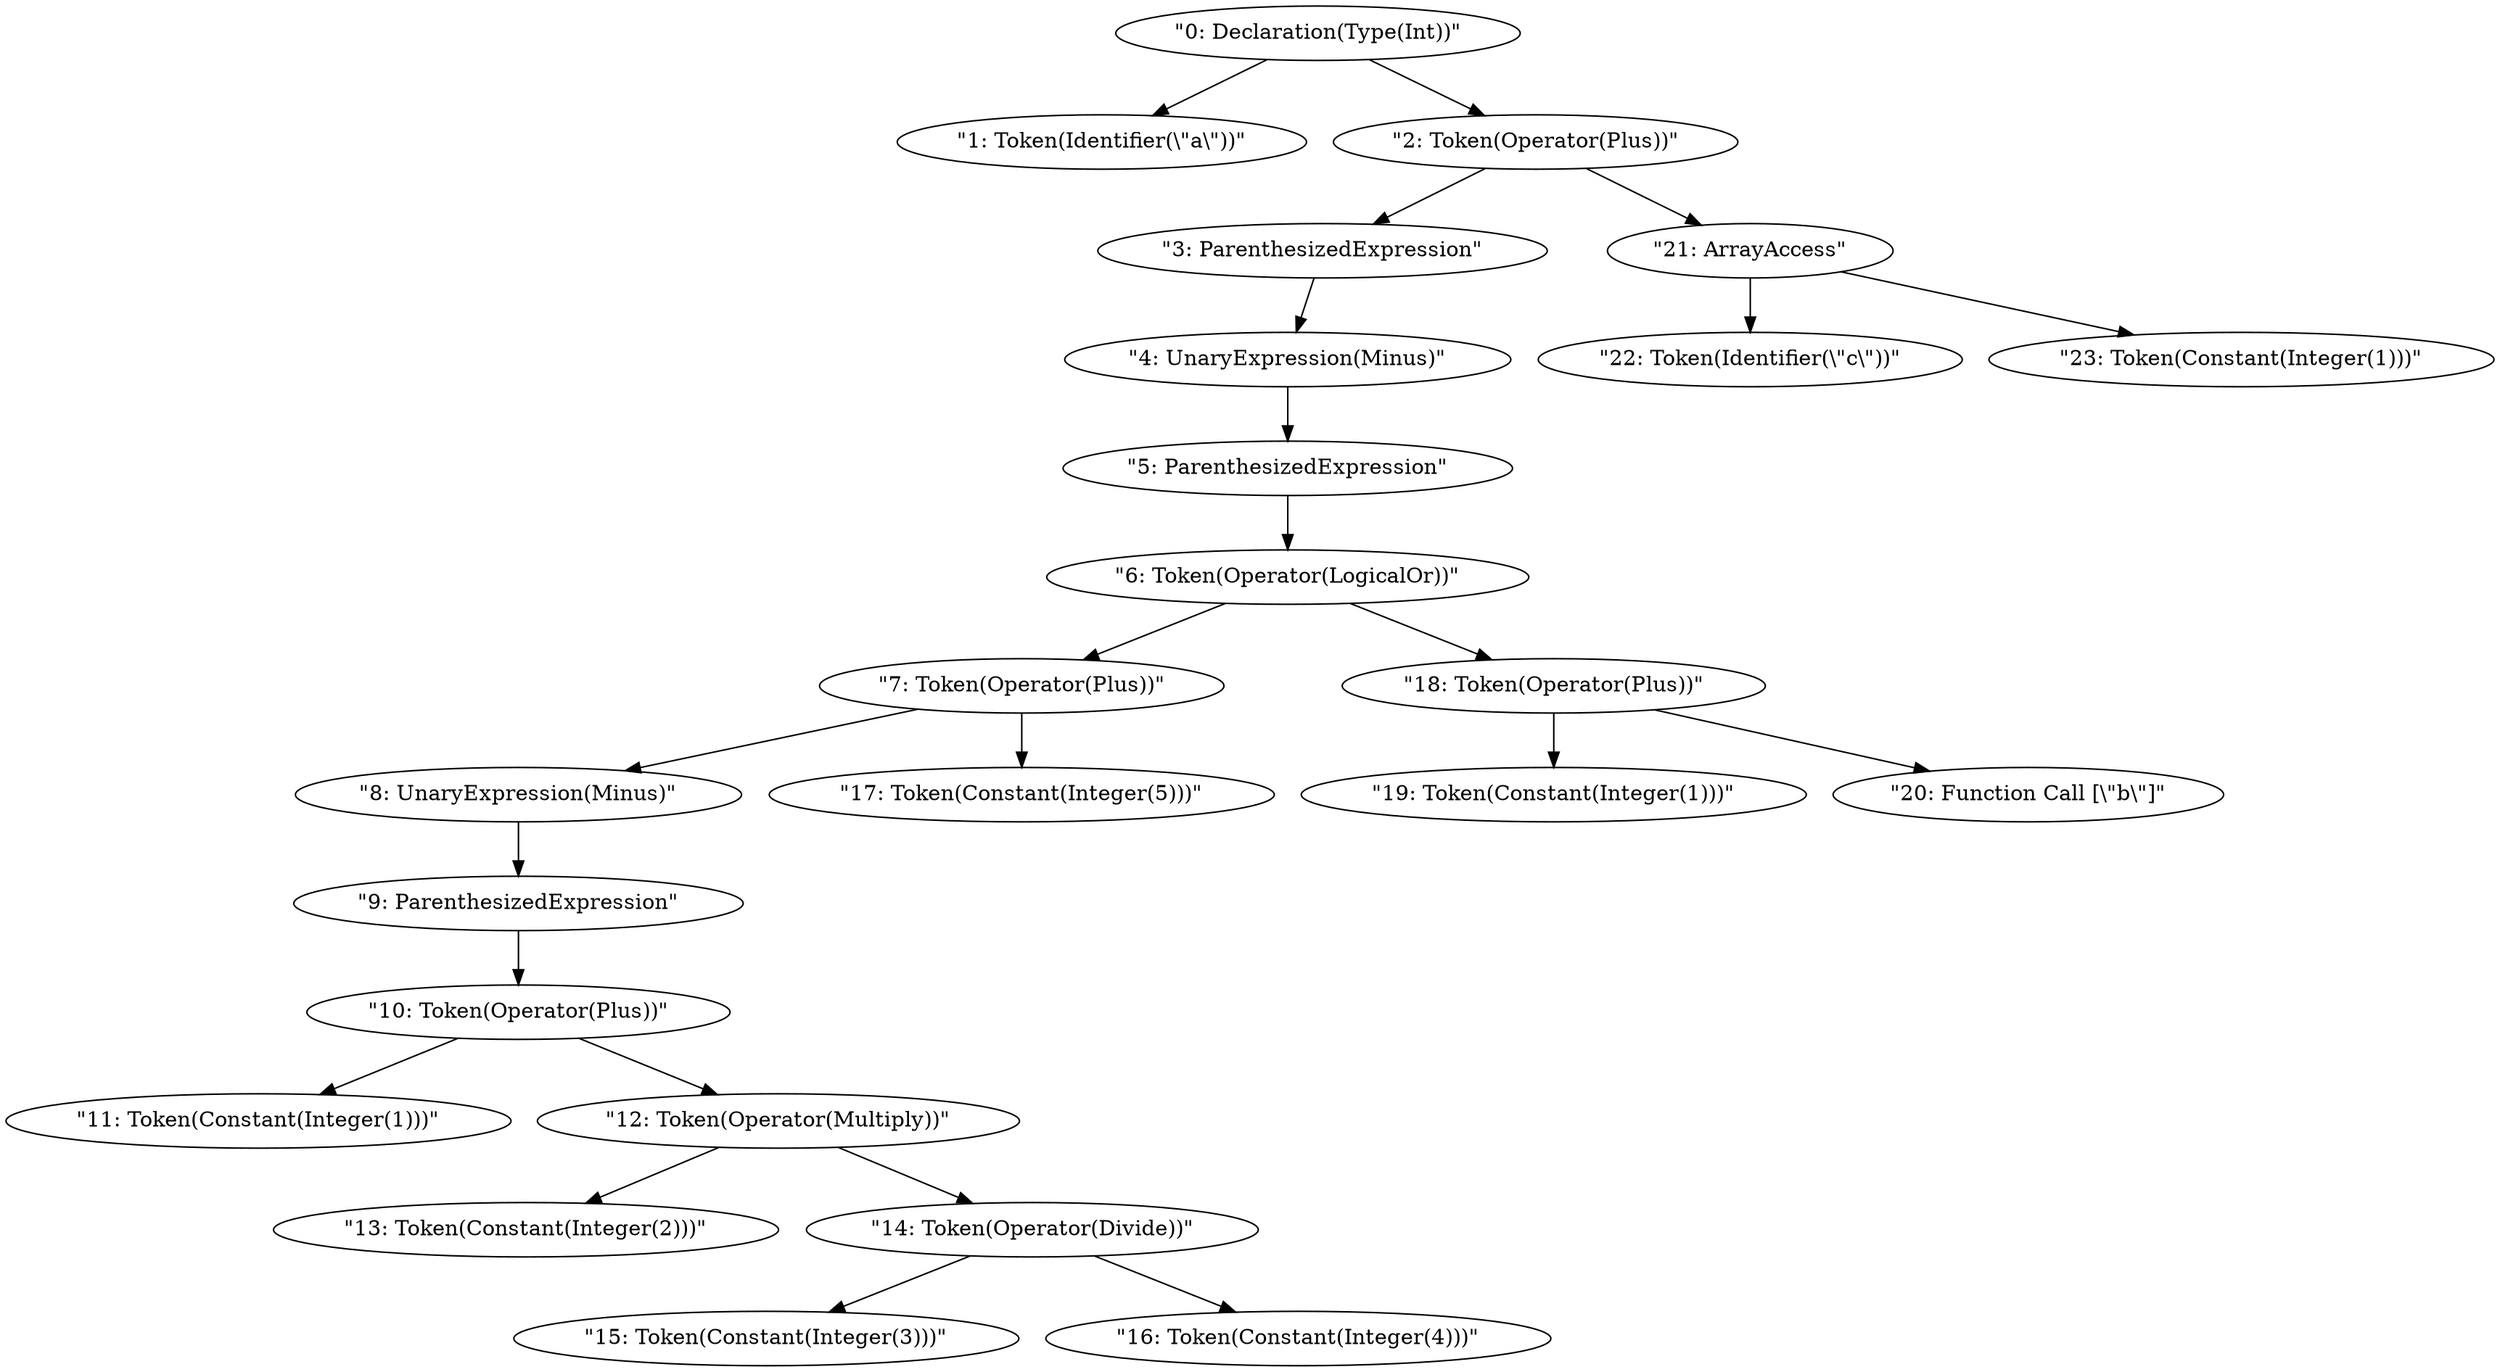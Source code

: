 digraph {
    0 [ label = "\"0: Declaration(Type(Int))\"" ]
    1 [ label = "\"1: Token(Identifier(\\\"a\\\"))\"" ]
    2 [ label = "\"2: Token(Operator(Plus))\"" ]
    3 [ label = "\"3: ParenthesizedExpression\"" ]
    4 [ label = "\"4: UnaryExpression(Minus)\"" ]
    5 [ label = "\"5: ParenthesizedExpression\"" ]
    6 [ label = "\"6: Token(Operator(LogicalOr))\"" ]
    7 [ label = "\"7: Token(Operator(Plus))\"" ]
    8 [ label = "\"8: UnaryExpression(Minus)\"" ]
    9 [ label = "\"9: ParenthesizedExpression\"" ]
    10 [ label = "\"10: Token(Operator(Plus))\"" ]
    11 [ label = "\"11: Token(Constant(Integer(1)))\"" ]
    12 [ label = "\"12: Token(Operator(Multiply))\"" ]
    13 [ label = "\"13: Token(Constant(Integer(2)))\"" ]
    14 [ label = "\"14: Token(Operator(Divide))\"" ]
    15 [ label = "\"15: Token(Constant(Integer(3)))\"" ]
    16 [ label = "\"16: Token(Constant(Integer(4)))\"" ]
    17 [ label = "\"17: Token(Constant(Integer(5)))\"" ]
    18 [ label = "\"18: Token(Operator(Plus))\"" ]
    19 [ label = "\"19: Token(Constant(Integer(1)))\"" ]
    20 [ label = "\"20: Function Call [\\\"b\\\"]\"" ]
    21 [ label = "\"21: ArrayAccess\"" ]
    22 [ label = "\"22: Token(Identifier(\\\"c\\\"))\"" ]
    23 [ label = "\"23: Token(Constant(Integer(1)))\"" ]
    0 -> 1 [ ]
    10 -> 11 [ ]
    12 -> 13 [ ]
    14 -> 15 [ ]
    14 -> 16 [ ]
    12 -> 14 [ ]
    10 -> 12 [ ]
    9 -> 10 [ ]
    8 -> 9 [ ]
    7 -> 8 [ ]
    7 -> 17 [ ]
    6 -> 7 [ ]
    18 -> 19 [ ]
    18 -> 20 [ ]
    6 -> 18 [ ]
    5 -> 6 [ ]
    4 -> 5 [ ]
    3 -> 4 [ ]
    2 -> 3 [ ]
    21 -> 22 [ ]
    21 -> 23 [ ]
    2 -> 21 [ ]
    0 -> 2 [ ]
}
